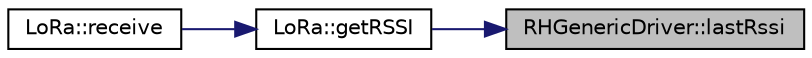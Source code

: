 digraph "RHGenericDriver::lastRssi"
{
 // LATEX_PDF_SIZE
  edge [fontname="Helvetica",fontsize="10",labelfontname="Helvetica",labelfontsize="10"];
  node [fontname="Helvetica",fontsize="10",shape=record];
  rankdir="RL";
  Node1 [label="RHGenericDriver::lastRssi",height=0.2,width=0.4,color="black", fillcolor="grey75", style="filled", fontcolor="black",tooltip=" "];
  Node1 -> Node2 [dir="back",color="midnightblue",fontsize="10",style="solid",fontname="Helvetica"];
  Node2 [label="LoRa::getRSSI",height=0.2,width=0.4,color="black", fillcolor="white", style="filled",URL="$class_lo_ra.html#a06ec3ef676c9b4c1efd670440908ae3f",tooltip=" "];
  Node2 -> Node3 [dir="back",color="midnightblue",fontsize="10",style="solid",fontname="Helvetica"];
  Node3 [label="LoRa::receive",height=0.2,width=0.4,color="black", fillcolor="white", style="filled",URL="$class_lo_ra.html#af015c203d4227583172fa2878c96f85a",tooltip=" "];
}
